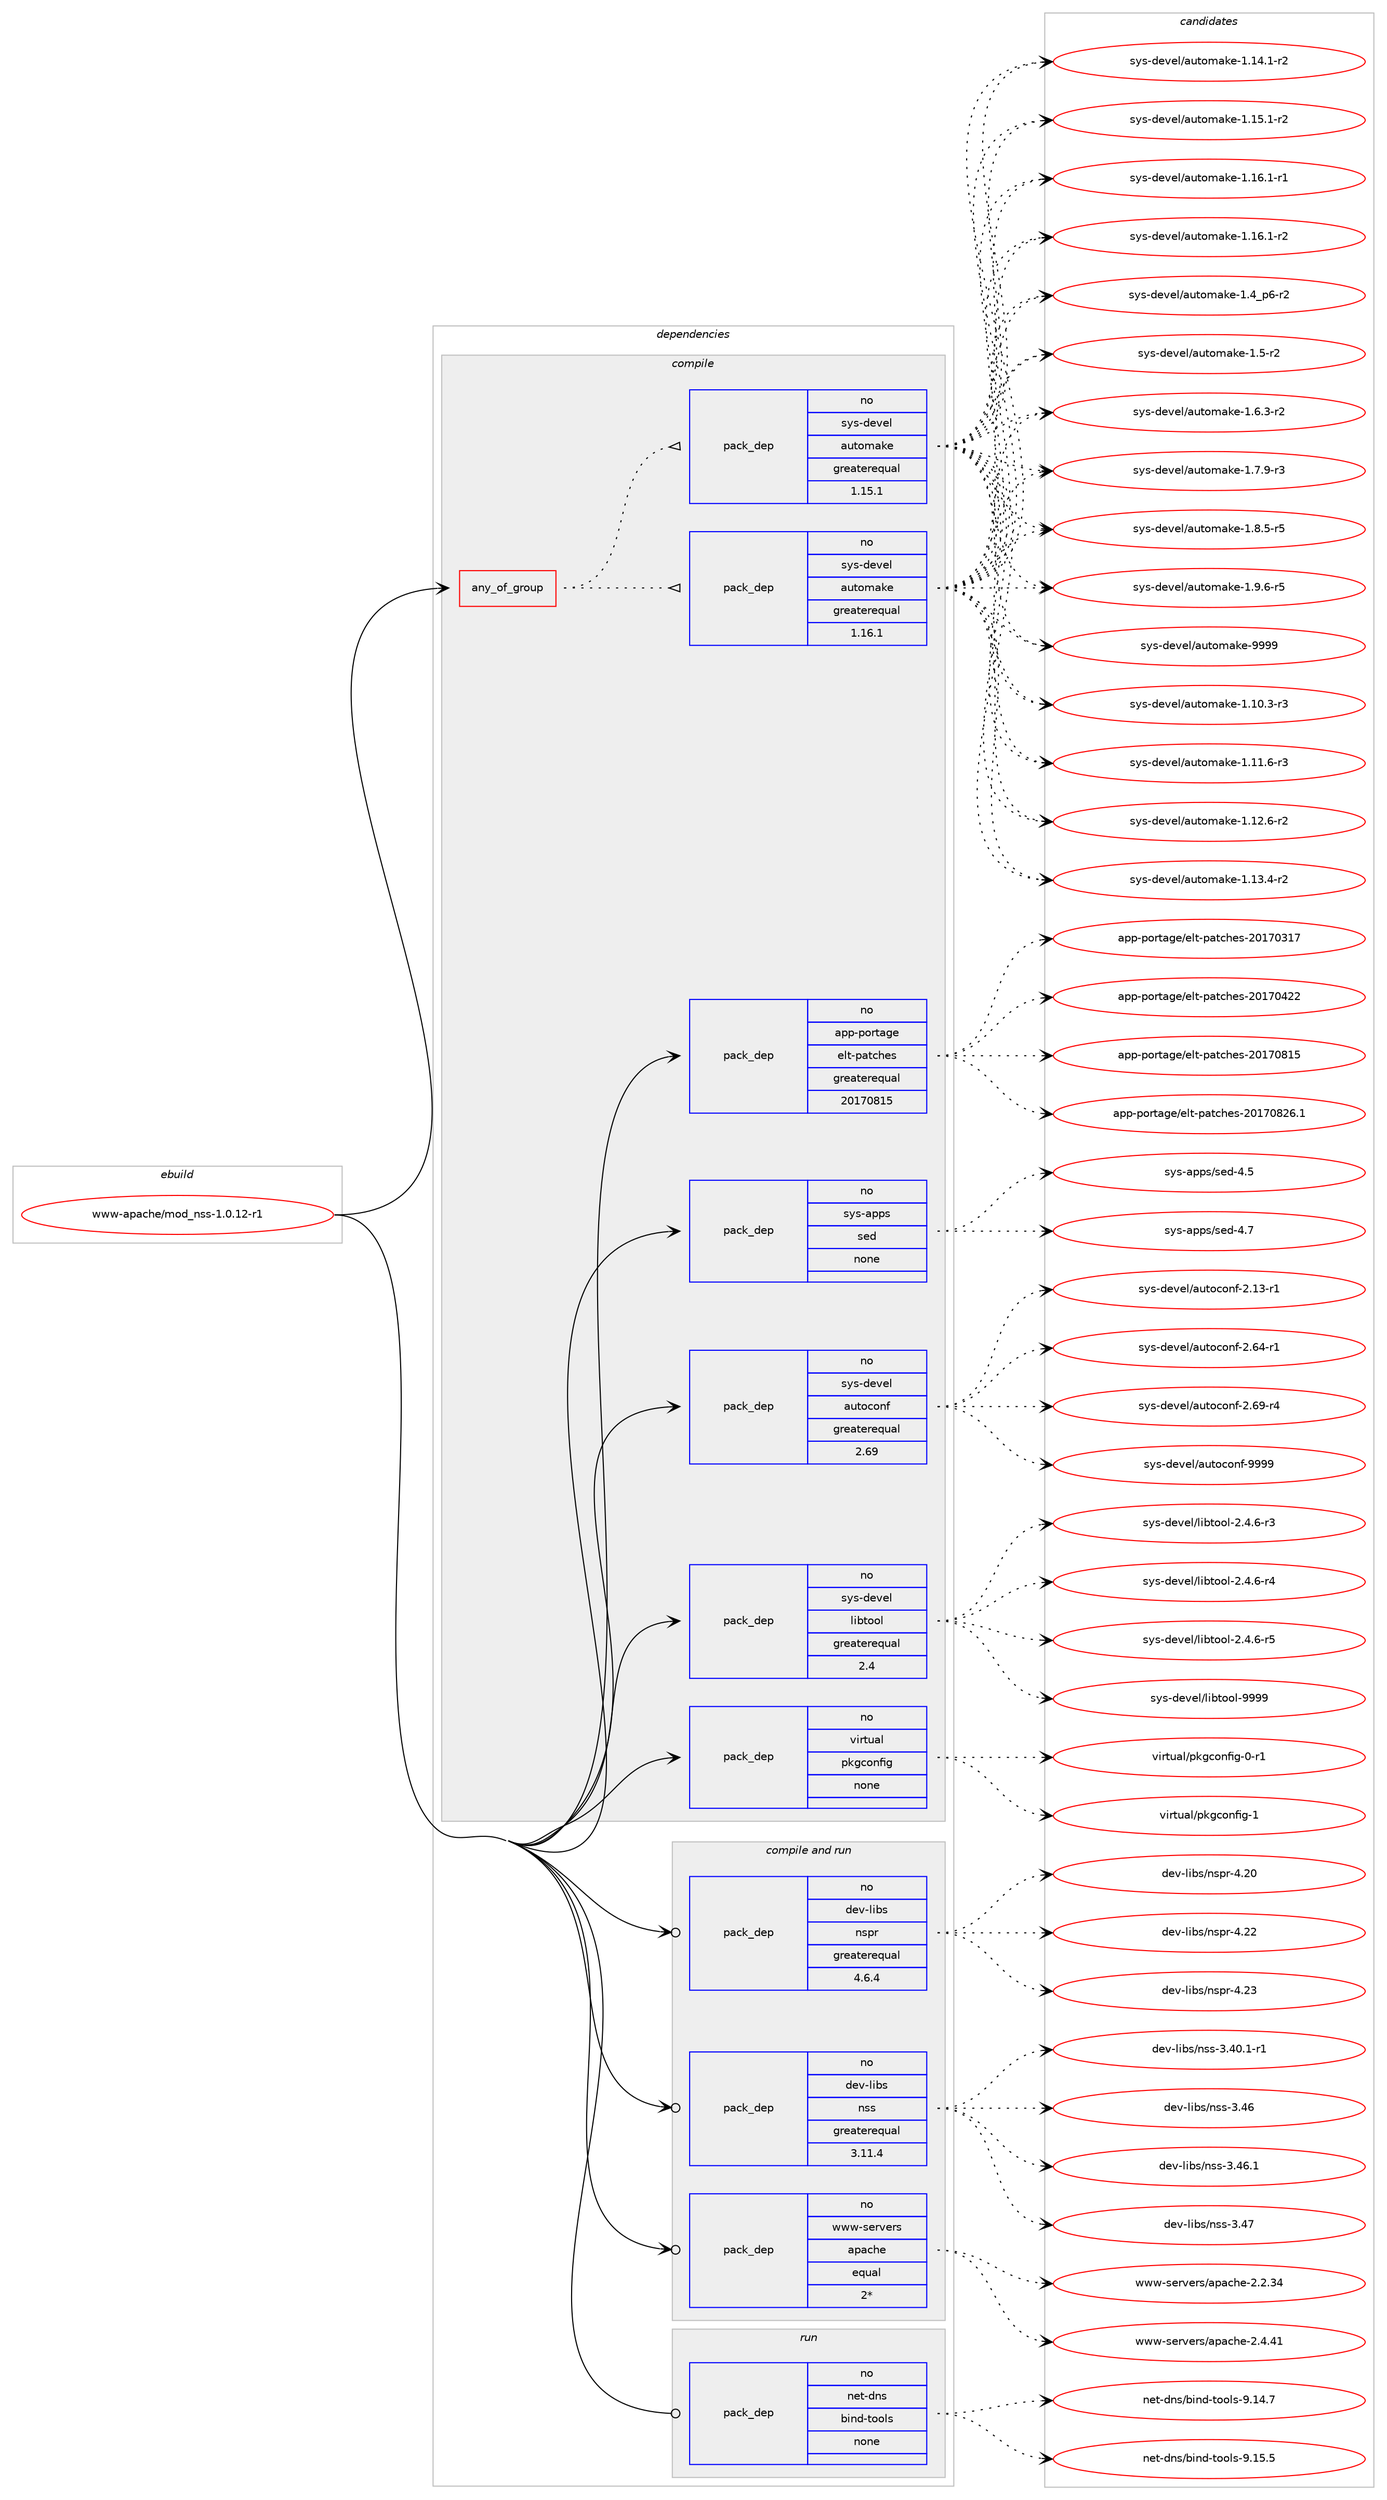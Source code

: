 digraph prolog {

# *************
# Graph options
# *************

newrank=true;
concentrate=true;
compound=true;
graph [rankdir=LR,fontname=Helvetica,fontsize=10,ranksep=1.5];#, ranksep=2.5, nodesep=0.2];
edge  [arrowhead=vee];
node  [fontname=Helvetica,fontsize=10];

# **********
# The ebuild
# **********

subgraph cluster_leftcol {
color=gray;
rank=same;
label=<<i>ebuild</i>>;
id [label="www-apache/mod_nss-1.0.12-r1", color=red, width=4, href="../www-apache/mod_nss-1.0.12-r1.svg"];
}

# ****************
# The dependencies
# ****************

subgraph cluster_midcol {
color=gray;
label=<<i>dependencies</i>>;
subgraph cluster_compile {
fillcolor="#eeeeee";
style=filled;
label=<<i>compile</i>>;
subgraph any15667 {
dependency902910 [label=<<TABLE BORDER="0" CELLBORDER="1" CELLSPACING="0" CELLPADDING="4"><TR><TD CELLPADDING="10">any_of_group</TD></TR></TABLE>>, shape=none, color=red];subgraph pack670132 {
dependency902911 [label=<<TABLE BORDER="0" CELLBORDER="1" CELLSPACING="0" CELLPADDING="4" WIDTH="220"><TR><TD ROWSPAN="6" CELLPADDING="30">pack_dep</TD></TR><TR><TD WIDTH="110">no</TD></TR><TR><TD>sys-devel</TD></TR><TR><TD>automake</TD></TR><TR><TD>greaterequal</TD></TR><TR><TD>1.16.1</TD></TR></TABLE>>, shape=none, color=blue];
}
dependency902910:e -> dependency902911:w [weight=20,style="dotted",arrowhead="oinv"];
subgraph pack670133 {
dependency902912 [label=<<TABLE BORDER="0" CELLBORDER="1" CELLSPACING="0" CELLPADDING="4" WIDTH="220"><TR><TD ROWSPAN="6" CELLPADDING="30">pack_dep</TD></TR><TR><TD WIDTH="110">no</TD></TR><TR><TD>sys-devel</TD></TR><TR><TD>automake</TD></TR><TR><TD>greaterequal</TD></TR><TR><TD>1.15.1</TD></TR></TABLE>>, shape=none, color=blue];
}
dependency902910:e -> dependency902912:w [weight=20,style="dotted",arrowhead="oinv"];
}
id:e -> dependency902910:w [weight=20,style="solid",arrowhead="vee"];
subgraph pack670134 {
dependency902913 [label=<<TABLE BORDER="0" CELLBORDER="1" CELLSPACING="0" CELLPADDING="4" WIDTH="220"><TR><TD ROWSPAN="6" CELLPADDING="30">pack_dep</TD></TR><TR><TD WIDTH="110">no</TD></TR><TR><TD>app-portage</TD></TR><TR><TD>elt-patches</TD></TR><TR><TD>greaterequal</TD></TR><TR><TD>20170815</TD></TR></TABLE>>, shape=none, color=blue];
}
id:e -> dependency902913:w [weight=20,style="solid",arrowhead="vee"];
subgraph pack670135 {
dependency902914 [label=<<TABLE BORDER="0" CELLBORDER="1" CELLSPACING="0" CELLPADDING="4" WIDTH="220"><TR><TD ROWSPAN="6" CELLPADDING="30">pack_dep</TD></TR><TR><TD WIDTH="110">no</TD></TR><TR><TD>sys-apps</TD></TR><TR><TD>sed</TD></TR><TR><TD>none</TD></TR><TR><TD></TD></TR></TABLE>>, shape=none, color=blue];
}
id:e -> dependency902914:w [weight=20,style="solid",arrowhead="vee"];
subgraph pack670136 {
dependency902915 [label=<<TABLE BORDER="0" CELLBORDER="1" CELLSPACING="0" CELLPADDING="4" WIDTH="220"><TR><TD ROWSPAN="6" CELLPADDING="30">pack_dep</TD></TR><TR><TD WIDTH="110">no</TD></TR><TR><TD>sys-devel</TD></TR><TR><TD>autoconf</TD></TR><TR><TD>greaterequal</TD></TR><TR><TD>2.69</TD></TR></TABLE>>, shape=none, color=blue];
}
id:e -> dependency902915:w [weight=20,style="solid",arrowhead="vee"];
subgraph pack670137 {
dependency902916 [label=<<TABLE BORDER="0" CELLBORDER="1" CELLSPACING="0" CELLPADDING="4" WIDTH="220"><TR><TD ROWSPAN="6" CELLPADDING="30">pack_dep</TD></TR><TR><TD WIDTH="110">no</TD></TR><TR><TD>sys-devel</TD></TR><TR><TD>libtool</TD></TR><TR><TD>greaterequal</TD></TR><TR><TD>2.4</TD></TR></TABLE>>, shape=none, color=blue];
}
id:e -> dependency902916:w [weight=20,style="solid",arrowhead="vee"];
subgraph pack670138 {
dependency902917 [label=<<TABLE BORDER="0" CELLBORDER="1" CELLSPACING="0" CELLPADDING="4" WIDTH="220"><TR><TD ROWSPAN="6" CELLPADDING="30">pack_dep</TD></TR><TR><TD WIDTH="110">no</TD></TR><TR><TD>virtual</TD></TR><TR><TD>pkgconfig</TD></TR><TR><TD>none</TD></TR><TR><TD></TD></TR></TABLE>>, shape=none, color=blue];
}
id:e -> dependency902917:w [weight=20,style="solid",arrowhead="vee"];
}
subgraph cluster_compileandrun {
fillcolor="#eeeeee";
style=filled;
label=<<i>compile and run</i>>;
subgraph pack670139 {
dependency902918 [label=<<TABLE BORDER="0" CELLBORDER="1" CELLSPACING="0" CELLPADDING="4" WIDTH="220"><TR><TD ROWSPAN="6" CELLPADDING="30">pack_dep</TD></TR><TR><TD WIDTH="110">no</TD></TR><TR><TD>dev-libs</TD></TR><TR><TD>nspr</TD></TR><TR><TD>greaterequal</TD></TR><TR><TD>4.6.4</TD></TR></TABLE>>, shape=none, color=blue];
}
id:e -> dependency902918:w [weight=20,style="solid",arrowhead="odotvee"];
subgraph pack670140 {
dependency902919 [label=<<TABLE BORDER="0" CELLBORDER="1" CELLSPACING="0" CELLPADDING="4" WIDTH="220"><TR><TD ROWSPAN="6" CELLPADDING="30">pack_dep</TD></TR><TR><TD WIDTH="110">no</TD></TR><TR><TD>dev-libs</TD></TR><TR><TD>nss</TD></TR><TR><TD>greaterequal</TD></TR><TR><TD>3.11.4</TD></TR></TABLE>>, shape=none, color=blue];
}
id:e -> dependency902919:w [weight=20,style="solid",arrowhead="odotvee"];
subgraph pack670141 {
dependency902920 [label=<<TABLE BORDER="0" CELLBORDER="1" CELLSPACING="0" CELLPADDING="4" WIDTH="220"><TR><TD ROWSPAN="6" CELLPADDING="30">pack_dep</TD></TR><TR><TD WIDTH="110">no</TD></TR><TR><TD>www-servers</TD></TR><TR><TD>apache</TD></TR><TR><TD>equal</TD></TR><TR><TD>2*</TD></TR></TABLE>>, shape=none, color=blue];
}
id:e -> dependency902920:w [weight=20,style="solid",arrowhead="odotvee"];
}
subgraph cluster_run {
fillcolor="#eeeeee";
style=filled;
label=<<i>run</i>>;
subgraph pack670142 {
dependency902921 [label=<<TABLE BORDER="0" CELLBORDER="1" CELLSPACING="0" CELLPADDING="4" WIDTH="220"><TR><TD ROWSPAN="6" CELLPADDING="30">pack_dep</TD></TR><TR><TD WIDTH="110">no</TD></TR><TR><TD>net-dns</TD></TR><TR><TD>bind-tools</TD></TR><TR><TD>none</TD></TR><TR><TD></TD></TR></TABLE>>, shape=none, color=blue];
}
id:e -> dependency902921:w [weight=20,style="solid",arrowhead="odot"];
}
}

# **************
# The candidates
# **************

subgraph cluster_choices {
rank=same;
color=gray;
label=<<i>candidates</i>>;

subgraph choice670132 {
color=black;
nodesep=1;
choice11512111545100101118101108479711711611110997107101454946494846514511451 [label="sys-devel/automake-1.10.3-r3", color=red, width=4,href="../sys-devel/automake-1.10.3-r3.svg"];
choice11512111545100101118101108479711711611110997107101454946494946544511451 [label="sys-devel/automake-1.11.6-r3", color=red, width=4,href="../sys-devel/automake-1.11.6-r3.svg"];
choice11512111545100101118101108479711711611110997107101454946495046544511450 [label="sys-devel/automake-1.12.6-r2", color=red, width=4,href="../sys-devel/automake-1.12.6-r2.svg"];
choice11512111545100101118101108479711711611110997107101454946495146524511450 [label="sys-devel/automake-1.13.4-r2", color=red, width=4,href="../sys-devel/automake-1.13.4-r2.svg"];
choice11512111545100101118101108479711711611110997107101454946495246494511450 [label="sys-devel/automake-1.14.1-r2", color=red, width=4,href="../sys-devel/automake-1.14.1-r2.svg"];
choice11512111545100101118101108479711711611110997107101454946495346494511450 [label="sys-devel/automake-1.15.1-r2", color=red, width=4,href="../sys-devel/automake-1.15.1-r2.svg"];
choice11512111545100101118101108479711711611110997107101454946495446494511449 [label="sys-devel/automake-1.16.1-r1", color=red, width=4,href="../sys-devel/automake-1.16.1-r1.svg"];
choice11512111545100101118101108479711711611110997107101454946495446494511450 [label="sys-devel/automake-1.16.1-r2", color=red, width=4,href="../sys-devel/automake-1.16.1-r2.svg"];
choice115121115451001011181011084797117116111109971071014549465295112544511450 [label="sys-devel/automake-1.4_p6-r2", color=red, width=4,href="../sys-devel/automake-1.4_p6-r2.svg"];
choice11512111545100101118101108479711711611110997107101454946534511450 [label="sys-devel/automake-1.5-r2", color=red, width=4,href="../sys-devel/automake-1.5-r2.svg"];
choice115121115451001011181011084797117116111109971071014549465446514511450 [label="sys-devel/automake-1.6.3-r2", color=red, width=4,href="../sys-devel/automake-1.6.3-r2.svg"];
choice115121115451001011181011084797117116111109971071014549465546574511451 [label="sys-devel/automake-1.7.9-r3", color=red, width=4,href="../sys-devel/automake-1.7.9-r3.svg"];
choice115121115451001011181011084797117116111109971071014549465646534511453 [label="sys-devel/automake-1.8.5-r5", color=red, width=4,href="../sys-devel/automake-1.8.5-r5.svg"];
choice115121115451001011181011084797117116111109971071014549465746544511453 [label="sys-devel/automake-1.9.6-r5", color=red, width=4,href="../sys-devel/automake-1.9.6-r5.svg"];
choice115121115451001011181011084797117116111109971071014557575757 [label="sys-devel/automake-9999", color=red, width=4,href="../sys-devel/automake-9999.svg"];
dependency902911:e -> choice11512111545100101118101108479711711611110997107101454946494846514511451:w [style=dotted,weight="100"];
dependency902911:e -> choice11512111545100101118101108479711711611110997107101454946494946544511451:w [style=dotted,weight="100"];
dependency902911:e -> choice11512111545100101118101108479711711611110997107101454946495046544511450:w [style=dotted,weight="100"];
dependency902911:e -> choice11512111545100101118101108479711711611110997107101454946495146524511450:w [style=dotted,weight="100"];
dependency902911:e -> choice11512111545100101118101108479711711611110997107101454946495246494511450:w [style=dotted,weight="100"];
dependency902911:e -> choice11512111545100101118101108479711711611110997107101454946495346494511450:w [style=dotted,weight="100"];
dependency902911:e -> choice11512111545100101118101108479711711611110997107101454946495446494511449:w [style=dotted,weight="100"];
dependency902911:e -> choice11512111545100101118101108479711711611110997107101454946495446494511450:w [style=dotted,weight="100"];
dependency902911:e -> choice115121115451001011181011084797117116111109971071014549465295112544511450:w [style=dotted,weight="100"];
dependency902911:e -> choice11512111545100101118101108479711711611110997107101454946534511450:w [style=dotted,weight="100"];
dependency902911:e -> choice115121115451001011181011084797117116111109971071014549465446514511450:w [style=dotted,weight="100"];
dependency902911:e -> choice115121115451001011181011084797117116111109971071014549465546574511451:w [style=dotted,weight="100"];
dependency902911:e -> choice115121115451001011181011084797117116111109971071014549465646534511453:w [style=dotted,weight="100"];
dependency902911:e -> choice115121115451001011181011084797117116111109971071014549465746544511453:w [style=dotted,weight="100"];
dependency902911:e -> choice115121115451001011181011084797117116111109971071014557575757:w [style=dotted,weight="100"];
}
subgraph choice670133 {
color=black;
nodesep=1;
choice11512111545100101118101108479711711611110997107101454946494846514511451 [label="sys-devel/automake-1.10.3-r3", color=red, width=4,href="../sys-devel/automake-1.10.3-r3.svg"];
choice11512111545100101118101108479711711611110997107101454946494946544511451 [label="sys-devel/automake-1.11.6-r3", color=red, width=4,href="../sys-devel/automake-1.11.6-r3.svg"];
choice11512111545100101118101108479711711611110997107101454946495046544511450 [label="sys-devel/automake-1.12.6-r2", color=red, width=4,href="../sys-devel/automake-1.12.6-r2.svg"];
choice11512111545100101118101108479711711611110997107101454946495146524511450 [label="sys-devel/automake-1.13.4-r2", color=red, width=4,href="../sys-devel/automake-1.13.4-r2.svg"];
choice11512111545100101118101108479711711611110997107101454946495246494511450 [label="sys-devel/automake-1.14.1-r2", color=red, width=4,href="../sys-devel/automake-1.14.1-r2.svg"];
choice11512111545100101118101108479711711611110997107101454946495346494511450 [label="sys-devel/automake-1.15.1-r2", color=red, width=4,href="../sys-devel/automake-1.15.1-r2.svg"];
choice11512111545100101118101108479711711611110997107101454946495446494511449 [label="sys-devel/automake-1.16.1-r1", color=red, width=4,href="../sys-devel/automake-1.16.1-r1.svg"];
choice11512111545100101118101108479711711611110997107101454946495446494511450 [label="sys-devel/automake-1.16.1-r2", color=red, width=4,href="../sys-devel/automake-1.16.1-r2.svg"];
choice115121115451001011181011084797117116111109971071014549465295112544511450 [label="sys-devel/automake-1.4_p6-r2", color=red, width=4,href="../sys-devel/automake-1.4_p6-r2.svg"];
choice11512111545100101118101108479711711611110997107101454946534511450 [label="sys-devel/automake-1.5-r2", color=red, width=4,href="../sys-devel/automake-1.5-r2.svg"];
choice115121115451001011181011084797117116111109971071014549465446514511450 [label="sys-devel/automake-1.6.3-r2", color=red, width=4,href="../sys-devel/automake-1.6.3-r2.svg"];
choice115121115451001011181011084797117116111109971071014549465546574511451 [label="sys-devel/automake-1.7.9-r3", color=red, width=4,href="../sys-devel/automake-1.7.9-r3.svg"];
choice115121115451001011181011084797117116111109971071014549465646534511453 [label="sys-devel/automake-1.8.5-r5", color=red, width=4,href="../sys-devel/automake-1.8.5-r5.svg"];
choice115121115451001011181011084797117116111109971071014549465746544511453 [label="sys-devel/automake-1.9.6-r5", color=red, width=4,href="../sys-devel/automake-1.9.6-r5.svg"];
choice115121115451001011181011084797117116111109971071014557575757 [label="sys-devel/automake-9999", color=red, width=4,href="../sys-devel/automake-9999.svg"];
dependency902912:e -> choice11512111545100101118101108479711711611110997107101454946494846514511451:w [style=dotted,weight="100"];
dependency902912:e -> choice11512111545100101118101108479711711611110997107101454946494946544511451:w [style=dotted,weight="100"];
dependency902912:e -> choice11512111545100101118101108479711711611110997107101454946495046544511450:w [style=dotted,weight="100"];
dependency902912:e -> choice11512111545100101118101108479711711611110997107101454946495146524511450:w [style=dotted,weight="100"];
dependency902912:e -> choice11512111545100101118101108479711711611110997107101454946495246494511450:w [style=dotted,weight="100"];
dependency902912:e -> choice11512111545100101118101108479711711611110997107101454946495346494511450:w [style=dotted,weight="100"];
dependency902912:e -> choice11512111545100101118101108479711711611110997107101454946495446494511449:w [style=dotted,weight="100"];
dependency902912:e -> choice11512111545100101118101108479711711611110997107101454946495446494511450:w [style=dotted,weight="100"];
dependency902912:e -> choice115121115451001011181011084797117116111109971071014549465295112544511450:w [style=dotted,weight="100"];
dependency902912:e -> choice11512111545100101118101108479711711611110997107101454946534511450:w [style=dotted,weight="100"];
dependency902912:e -> choice115121115451001011181011084797117116111109971071014549465446514511450:w [style=dotted,weight="100"];
dependency902912:e -> choice115121115451001011181011084797117116111109971071014549465546574511451:w [style=dotted,weight="100"];
dependency902912:e -> choice115121115451001011181011084797117116111109971071014549465646534511453:w [style=dotted,weight="100"];
dependency902912:e -> choice115121115451001011181011084797117116111109971071014549465746544511453:w [style=dotted,weight="100"];
dependency902912:e -> choice115121115451001011181011084797117116111109971071014557575757:w [style=dotted,weight="100"];
}
subgraph choice670134 {
color=black;
nodesep=1;
choice97112112451121111141169710310147101108116451129711699104101115455048495548514955 [label="app-portage/elt-patches-20170317", color=red, width=4,href="../app-portage/elt-patches-20170317.svg"];
choice97112112451121111141169710310147101108116451129711699104101115455048495548525050 [label="app-portage/elt-patches-20170422", color=red, width=4,href="../app-portage/elt-patches-20170422.svg"];
choice97112112451121111141169710310147101108116451129711699104101115455048495548564953 [label="app-portage/elt-patches-20170815", color=red, width=4,href="../app-portage/elt-patches-20170815.svg"];
choice971121124511211111411697103101471011081164511297116991041011154550484955485650544649 [label="app-portage/elt-patches-20170826.1", color=red, width=4,href="../app-portage/elt-patches-20170826.1.svg"];
dependency902913:e -> choice97112112451121111141169710310147101108116451129711699104101115455048495548514955:w [style=dotted,weight="100"];
dependency902913:e -> choice97112112451121111141169710310147101108116451129711699104101115455048495548525050:w [style=dotted,weight="100"];
dependency902913:e -> choice97112112451121111141169710310147101108116451129711699104101115455048495548564953:w [style=dotted,weight="100"];
dependency902913:e -> choice971121124511211111411697103101471011081164511297116991041011154550484955485650544649:w [style=dotted,weight="100"];
}
subgraph choice670135 {
color=black;
nodesep=1;
choice11512111545971121121154711510110045524653 [label="sys-apps/sed-4.5", color=red, width=4,href="../sys-apps/sed-4.5.svg"];
choice11512111545971121121154711510110045524655 [label="sys-apps/sed-4.7", color=red, width=4,href="../sys-apps/sed-4.7.svg"];
dependency902914:e -> choice11512111545971121121154711510110045524653:w [style=dotted,weight="100"];
dependency902914:e -> choice11512111545971121121154711510110045524655:w [style=dotted,weight="100"];
}
subgraph choice670136 {
color=black;
nodesep=1;
choice1151211154510010111810110847971171161119911111010245504649514511449 [label="sys-devel/autoconf-2.13-r1", color=red, width=4,href="../sys-devel/autoconf-2.13-r1.svg"];
choice1151211154510010111810110847971171161119911111010245504654524511449 [label="sys-devel/autoconf-2.64-r1", color=red, width=4,href="../sys-devel/autoconf-2.64-r1.svg"];
choice1151211154510010111810110847971171161119911111010245504654574511452 [label="sys-devel/autoconf-2.69-r4", color=red, width=4,href="../sys-devel/autoconf-2.69-r4.svg"];
choice115121115451001011181011084797117116111991111101024557575757 [label="sys-devel/autoconf-9999", color=red, width=4,href="../sys-devel/autoconf-9999.svg"];
dependency902915:e -> choice1151211154510010111810110847971171161119911111010245504649514511449:w [style=dotted,weight="100"];
dependency902915:e -> choice1151211154510010111810110847971171161119911111010245504654524511449:w [style=dotted,weight="100"];
dependency902915:e -> choice1151211154510010111810110847971171161119911111010245504654574511452:w [style=dotted,weight="100"];
dependency902915:e -> choice115121115451001011181011084797117116111991111101024557575757:w [style=dotted,weight="100"];
}
subgraph choice670137 {
color=black;
nodesep=1;
choice1151211154510010111810110847108105981161111111084550465246544511451 [label="sys-devel/libtool-2.4.6-r3", color=red, width=4,href="../sys-devel/libtool-2.4.6-r3.svg"];
choice1151211154510010111810110847108105981161111111084550465246544511452 [label="sys-devel/libtool-2.4.6-r4", color=red, width=4,href="../sys-devel/libtool-2.4.6-r4.svg"];
choice1151211154510010111810110847108105981161111111084550465246544511453 [label="sys-devel/libtool-2.4.6-r5", color=red, width=4,href="../sys-devel/libtool-2.4.6-r5.svg"];
choice1151211154510010111810110847108105981161111111084557575757 [label="sys-devel/libtool-9999", color=red, width=4,href="../sys-devel/libtool-9999.svg"];
dependency902916:e -> choice1151211154510010111810110847108105981161111111084550465246544511451:w [style=dotted,weight="100"];
dependency902916:e -> choice1151211154510010111810110847108105981161111111084550465246544511452:w [style=dotted,weight="100"];
dependency902916:e -> choice1151211154510010111810110847108105981161111111084550465246544511453:w [style=dotted,weight="100"];
dependency902916:e -> choice1151211154510010111810110847108105981161111111084557575757:w [style=dotted,weight="100"];
}
subgraph choice670138 {
color=black;
nodesep=1;
choice11810511411611797108471121071039911111010210510345484511449 [label="virtual/pkgconfig-0-r1", color=red, width=4,href="../virtual/pkgconfig-0-r1.svg"];
choice1181051141161179710847112107103991111101021051034549 [label="virtual/pkgconfig-1", color=red, width=4,href="../virtual/pkgconfig-1.svg"];
dependency902917:e -> choice11810511411611797108471121071039911111010210510345484511449:w [style=dotted,weight="100"];
dependency902917:e -> choice1181051141161179710847112107103991111101021051034549:w [style=dotted,weight="100"];
}
subgraph choice670139 {
color=black;
nodesep=1;
choice1001011184510810598115471101151121144552465048 [label="dev-libs/nspr-4.20", color=red, width=4,href="../dev-libs/nspr-4.20.svg"];
choice1001011184510810598115471101151121144552465050 [label="dev-libs/nspr-4.22", color=red, width=4,href="../dev-libs/nspr-4.22.svg"];
choice1001011184510810598115471101151121144552465051 [label="dev-libs/nspr-4.23", color=red, width=4,href="../dev-libs/nspr-4.23.svg"];
dependency902918:e -> choice1001011184510810598115471101151121144552465048:w [style=dotted,weight="100"];
dependency902918:e -> choice1001011184510810598115471101151121144552465050:w [style=dotted,weight="100"];
dependency902918:e -> choice1001011184510810598115471101151121144552465051:w [style=dotted,weight="100"];
}
subgraph choice670140 {
color=black;
nodesep=1;
choice100101118451081059811547110115115455146524846494511449 [label="dev-libs/nss-3.40.1-r1", color=red, width=4,href="../dev-libs/nss-3.40.1-r1.svg"];
choice1001011184510810598115471101151154551465254 [label="dev-libs/nss-3.46", color=red, width=4,href="../dev-libs/nss-3.46.svg"];
choice10010111845108105981154711011511545514652544649 [label="dev-libs/nss-3.46.1", color=red, width=4,href="../dev-libs/nss-3.46.1.svg"];
choice1001011184510810598115471101151154551465255 [label="dev-libs/nss-3.47", color=red, width=4,href="../dev-libs/nss-3.47.svg"];
dependency902919:e -> choice100101118451081059811547110115115455146524846494511449:w [style=dotted,weight="100"];
dependency902919:e -> choice1001011184510810598115471101151154551465254:w [style=dotted,weight="100"];
dependency902919:e -> choice10010111845108105981154711011511545514652544649:w [style=dotted,weight="100"];
dependency902919:e -> choice1001011184510810598115471101151154551465255:w [style=dotted,weight="100"];
}
subgraph choice670141 {
color=black;
nodesep=1;
choice119119119451151011141181011141154797112979910410145504650465152 [label="www-servers/apache-2.2.34", color=red, width=4,href="../www-servers/apache-2.2.34.svg"];
choice119119119451151011141181011141154797112979910410145504652465249 [label="www-servers/apache-2.4.41", color=red, width=4,href="../www-servers/apache-2.4.41.svg"];
dependency902920:e -> choice119119119451151011141181011141154797112979910410145504650465152:w [style=dotted,weight="100"];
dependency902920:e -> choice119119119451151011141181011141154797112979910410145504652465249:w [style=dotted,weight="100"];
}
subgraph choice670142 {
color=black;
nodesep=1;
choice1101011164510011011547981051101004511611111110811545574649524655 [label="net-dns/bind-tools-9.14.7", color=red, width=4,href="../net-dns/bind-tools-9.14.7.svg"];
choice1101011164510011011547981051101004511611111110811545574649534653 [label="net-dns/bind-tools-9.15.5", color=red, width=4,href="../net-dns/bind-tools-9.15.5.svg"];
dependency902921:e -> choice1101011164510011011547981051101004511611111110811545574649524655:w [style=dotted,weight="100"];
dependency902921:e -> choice1101011164510011011547981051101004511611111110811545574649534653:w [style=dotted,weight="100"];
}
}

}
